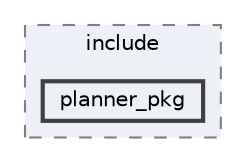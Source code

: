 digraph "planner_pkg/include/planner_pkg"
{
 // LATEX_PDF_SIZE
  bgcolor="transparent";
  edge [fontname=Helvetica,fontsize=10,labelfontname=Helvetica,labelfontsize=10];
  node [fontname=Helvetica,fontsize=10,shape=box,height=0.2,width=0.4];
  compound=true
  subgraph clusterdir_85630d89b8503eae1037c5f321dd3dd1 {
    graph [ bgcolor="#edf0f7", pencolor="grey50", label="include", fontname=Helvetica,fontsize=10 style="filled,dashed", URL="dir_85630d89b8503eae1037c5f321dd3dd1.html",tooltip=""]
  dir_81a55fc6ebb4342453751ec82c7eaef3 [label="planner_pkg", fillcolor="#edf0f7", color="grey25", style="filled,bold", URL="dir_81a55fc6ebb4342453751ec82c7eaef3.html",tooltip=""];
  }
}

